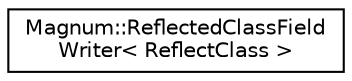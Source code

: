 digraph "圖形化之類別階層"
{
  edge [fontname="Helvetica",fontsize="10",labelfontname="Helvetica",labelfontsize="10"];
  node [fontname="Helvetica",fontsize="10",shape=record];
  rankdir="LR";
  Node1 [label="Magnum::ReflectedClassField\lWriter\< ReflectClass \>",height=0.2,width=0.4,color="black", fillcolor="white", style="filled",URL="$class_magnum_1_1_reflected_class_field_writer.html"];
}

